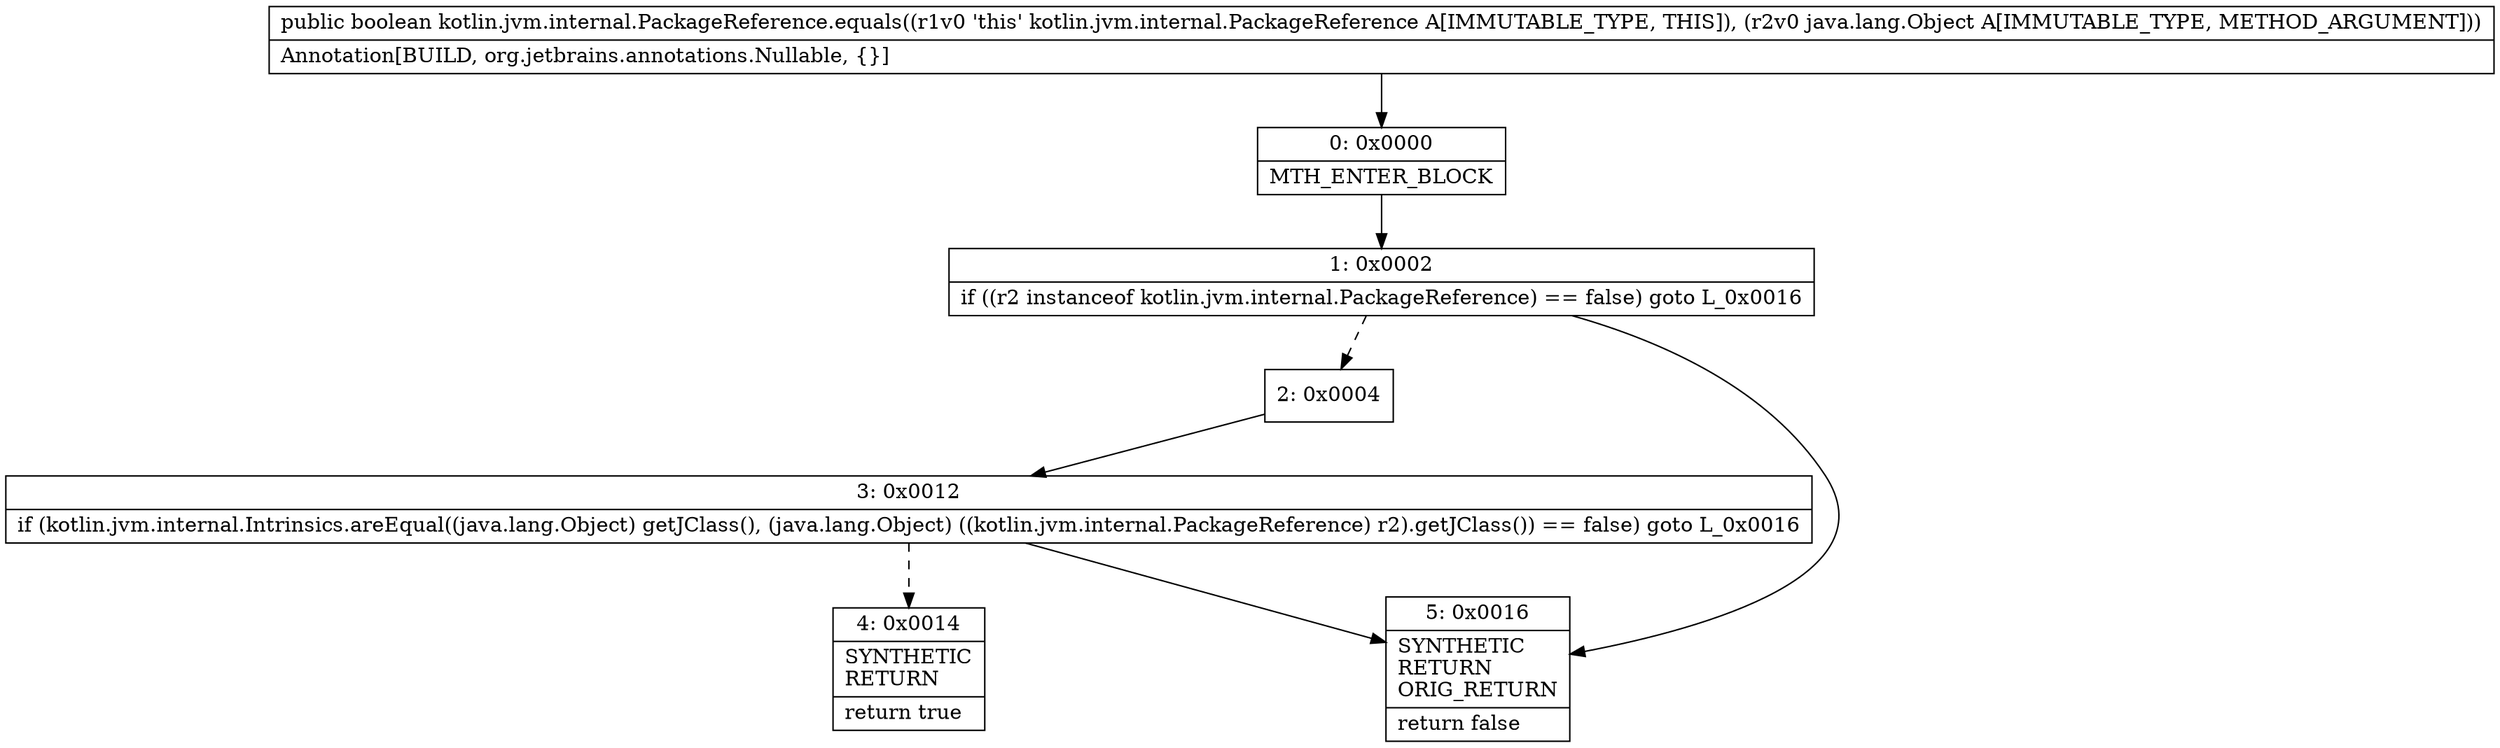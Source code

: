 digraph "CFG forkotlin.jvm.internal.PackageReference.equals(Ljava\/lang\/Object;)Z" {
Node_0 [shape=record,label="{0\:\ 0x0000|MTH_ENTER_BLOCK\l}"];
Node_1 [shape=record,label="{1\:\ 0x0002|if ((r2 instanceof kotlin.jvm.internal.PackageReference) == false) goto L_0x0016\l}"];
Node_2 [shape=record,label="{2\:\ 0x0004}"];
Node_3 [shape=record,label="{3\:\ 0x0012|if (kotlin.jvm.internal.Intrinsics.areEqual((java.lang.Object) getJClass(), (java.lang.Object) ((kotlin.jvm.internal.PackageReference) r2).getJClass()) == false) goto L_0x0016\l}"];
Node_4 [shape=record,label="{4\:\ 0x0014|SYNTHETIC\lRETURN\l|return true\l}"];
Node_5 [shape=record,label="{5\:\ 0x0016|SYNTHETIC\lRETURN\lORIG_RETURN\l|return false\l}"];
MethodNode[shape=record,label="{public boolean kotlin.jvm.internal.PackageReference.equals((r1v0 'this' kotlin.jvm.internal.PackageReference A[IMMUTABLE_TYPE, THIS]), (r2v0 java.lang.Object A[IMMUTABLE_TYPE, METHOD_ARGUMENT]))  | Annotation[BUILD, org.jetbrains.annotations.Nullable, \{\}]\l}"];
MethodNode -> Node_0;
Node_0 -> Node_1;
Node_1 -> Node_2[style=dashed];
Node_1 -> Node_5;
Node_2 -> Node_3;
Node_3 -> Node_4[style=dashed];
Node_3 -> Node_5;
}

